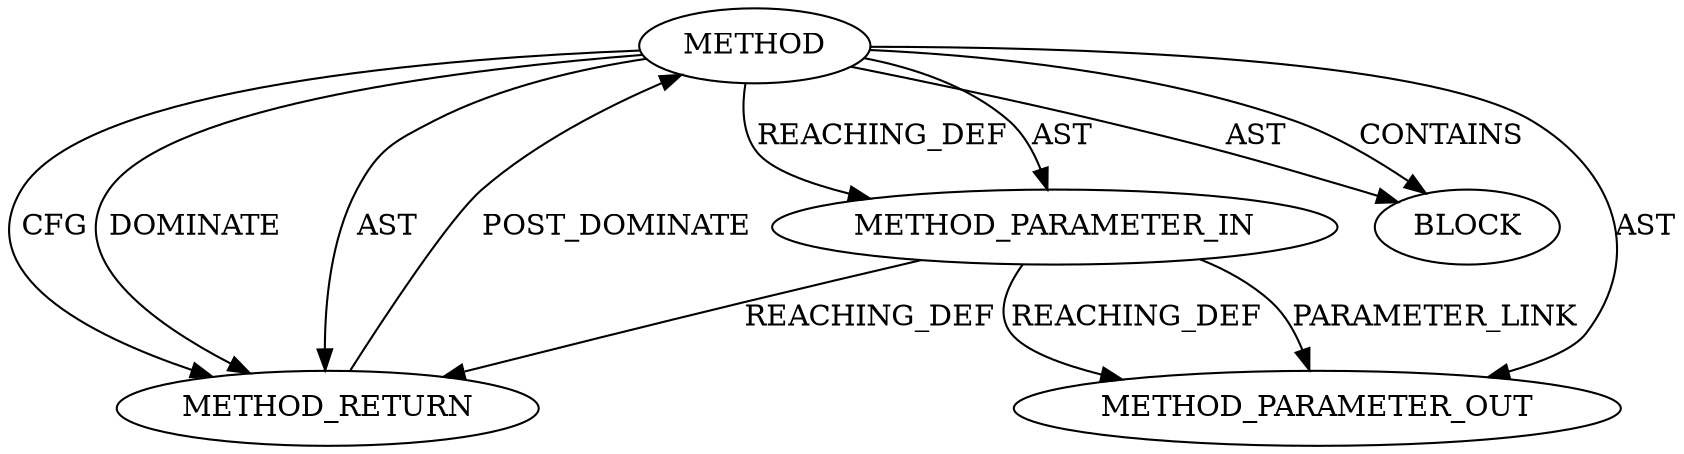 digraph {
  13542 [label=METHOD_PARAMETER_OUT ORDER=1 CODE="p1" IS_VARIADIC=false TYPE_FULL_NAME="ANY" EVALUATION_STRATEGY="BY_VALUE" INDEX=1 NAME="p1"]
  12630 [label=METHOD AST_PARENT_TYPE="NAMESPACE_BLOCK" AST_PARENT_FULL_NAME="<global>" ORDER=0 CODE="<empty>" FULL_NAME="messenger_v2.c:71:71:CTRL_BODY:1" LINE_NUMBER=71 IS_EXTERNAL=true LINE_NUMBER_END=71 FILENAME="messenger_v2.c" SIGNATURE="" NAME="CTRL_BODY"]
  12633 [label=METHOD_RETURN ORDER=2 CODE="RET" TYPE_FULL_NAME="ANY" EVALUATION_STRATEGY="BY_VALUE"]
  12631 [label=METHOD_PARAMETER_IN ORDER=1 CODE="p1" IS_VARIADIC=false TYPE_FULL_NAME="ANY" EVALUATION_STRATEGY="BY_VALUE" INDEX=1 NAME="p1"]
  12632 [label=BLOCK ORDER=1 ARGUMENT_INDEX=1 CODE="<empty>" TYPE_FULL_NAME="ANY"]
  12630 -> 12633 [label=DOMINATE ]
  12631 -> 13542 [label=PARAMETER_LINK ]
  12630 -> 12633 [label=AST ]
  12631 -> 12633 [label=REACHING_DEF VARIABLE="p1"]
  12630 -> 12632 [label=AST ]
  12630 -> 12632 [label=CONTAINS ]
  12630 -> 12631 [label=REACHING_DEF VARIABLE=""]
  12630 -> 12631 [label=AST ]
  12630 -> 13542 [label=AST ]
  12631 -> 13542 [label=REACHING_DEF VARIABLE="p1"]
  12630 -> 12633 [label=CFG ]
  12633 -> 12630 [label=POST_DOMINATE ]
}
